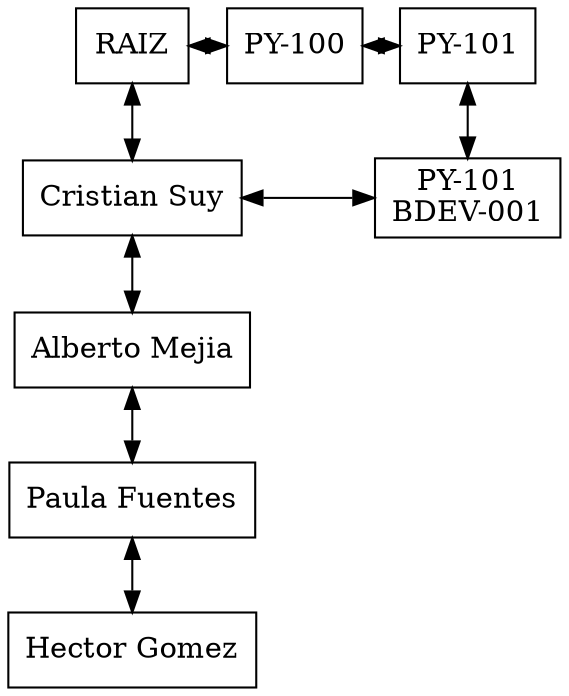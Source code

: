 digraph MatrizCapa{ 
 node[shape=box] 
 rankdir=UD;
{rank=same; 
nodo0x1276e30[label="RAIZ\n" ,group=0]; 
nodo0x1276f48[label="PY-100" ,group=1]; 
nodo0x1276f78[label="PY-101" ,group=2]; 
} 
{rank=same; 
nodo0x1276fc0[label="Cristian Suy" ,group=0]; 
nodo0x12770e0[label="PY-101\nBDEV-001" ,group=2]; 
} 
{rank=same; 
nodo0x1277008[label="Alberto Mejia" ,group=0]; 
} 
{rank=same; 
nodo0x1277050[label="Paula Fuentes" ,group=0]; 
} 
{rank=same; 
nodo0x1277098[label="Hector Gomez" ,group=0]; 
} 
nodo0x1276e30 -> nodo0x1276f48 [dir=both];
nodo0x1276f48 -> nodo0x1276f78 [dir=both];
nodo0x1276fc0 -> nodo0x12770e0 [dir=both];
nodo0x1276e30 -> nodo0x1276fc0 [dir=both];
nodo0x1276fc0 -> nodo0x1277008 [dir=both];
nodo0x1277008 -> nodo0x1277050 [dir=both];
nodo0x1277050 -> nodo0x1277098 [dir=both];
nodo0x1276f78 -> nodo0x12770e0 [dir=both];
} 
